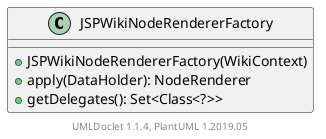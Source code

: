@startuml

    class JSPWikiNodeRendererFactory [[JSPWikiNodeRendererFactory.html]] {
        +JSPWikiNodeRendererFactory(WikiContext)
        +apply(DataHolder): NodeRenderer
        +getDelegates(): Set<Class<?>>
    }


    center footer UMLDoclet 1.1.4, PlantUML 1.2019.05
@enduml

